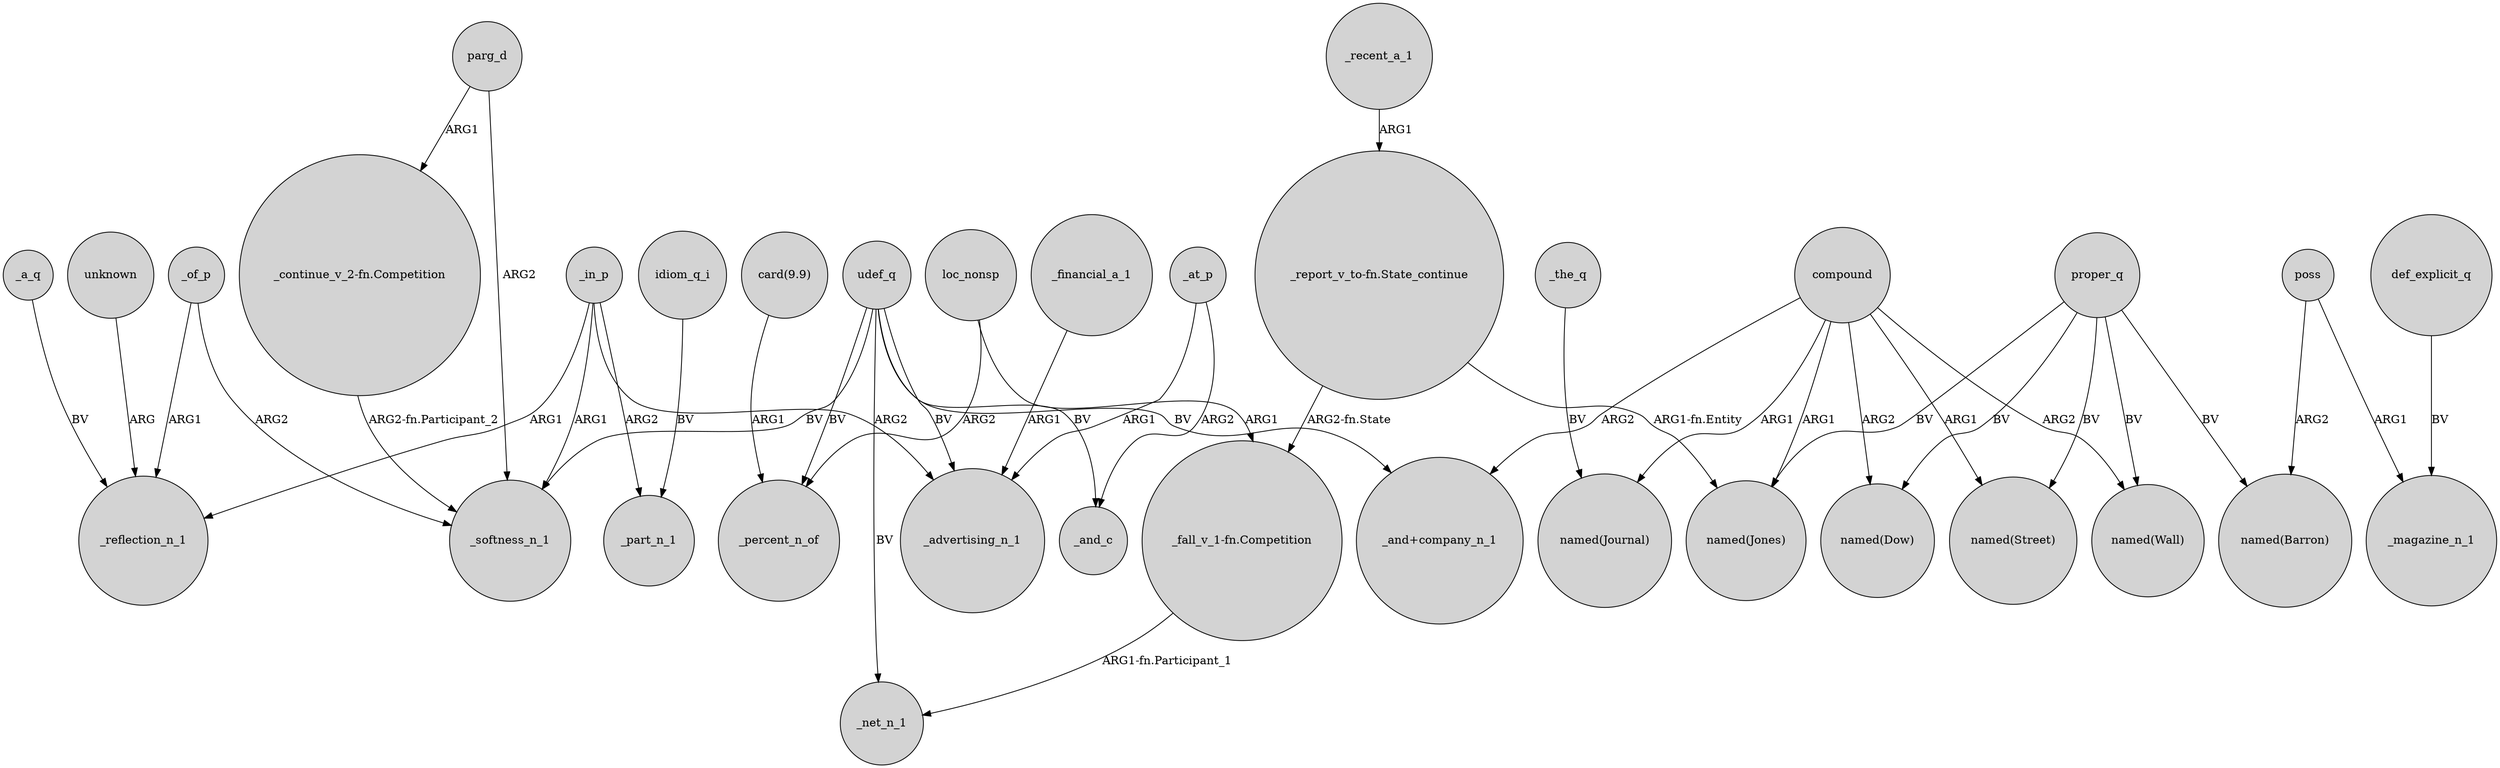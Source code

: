 digraph {
	node [shape=circle style=filled]
	_in_p -> _reflection_n_1 [label=ARG1]
	parg_d -> _softness_n_1 [label=ARG2]
	"_fall_v_1-fn.Competition" -> _net_n_1 [label="ARG1-fn.Participant_1"]
	compound -> "named(Jones)" [label=ARG1]
	compound -> "_and+company_n_1" [label=ARG2]
	_in_p -> _advertising_n_1 [label=ARG2]
	loc_nonsp -> "_fall_v_1-fn.Competition" [label=ARG1]
	parg_d -> "_continue_v_2-fn.Competition" [label=ARG1]
	_of_p -> _reflection_n_1 [label=ARG1]
	compound -> "named(Journal)" [label=ARG1]
	udef_q -> _and_c [label=BV]
	_at_p -> _advertising_n_1 [label=ARG1]
	_recent_a_1 -> "_report_v_to-fn.State_continue" [label=ARG1]
	"_report_v_to-fn.State_continue" -> "named(Jones)" [label="ARG1-fn.Entity"]
	compound -> "named(Wall)" [label=ARG2]
	_at_p -> _and_c [label=ARG2]
	udef_q -> _advertising_n_1 [label=BV]
	poss -> "named(Barron)" [label=ARG2]
	udef_q -> _percent_n_of [label=BV]
	_in_p -> _part_n_1 [label=ARG2]
	compound -> "named(Street)" [label=ARG1]
	"_continue_v_2-fn.Competition" -> _softness_n_1 [label="ARG2-fn.Participant_2"]
	udef_q -> _net_n_1 [label=BV]
	proper_q -> "named(Barron)" [label=BV]
	proper_q -> "named(Jones)" [label=BV]
	proper_q -> "named(Dow)" [label=BV]
	compound -> "named(Dow)" [label=ARG2]
	proper_q -> "named(Wall)" [label=BV]
	_in_p -> _softness_n_1 [label=ARG1]
	idiom_q_i -> _part_n_1 [label=BV]
	_financial_a_1 -> _advertising_n_1 [label=ARG1]
	"_report_v_to-fn.State_continue" -> "_fall_v_1-fn.Competition" [label="ARG2-fn.State"]
	udef_q -> "_and+company_n_1" [label=BV]
	_of_p -> _softness_n_1 [label=ARG2]
	_the_q -> "named(Journal)" [label=BV]
	proper_q -> "named(Street)" [label=BV]
	unknown -> _reflection_n_1 [label=ARG]
	_a_q -> _reflection_n_1 [label=BV]
	poss -> _magazine_n_1 [label=ARG1]
	udef_q -> _softness_n_1 [label=BV]
	def_explicit_q -> _magazine_n_1 [label=BV]
	loc_nonsp -> _percent_n_of [label=ARG2]
	"card(9.9)" -> _percent_n_of [label=ARG1]
}
